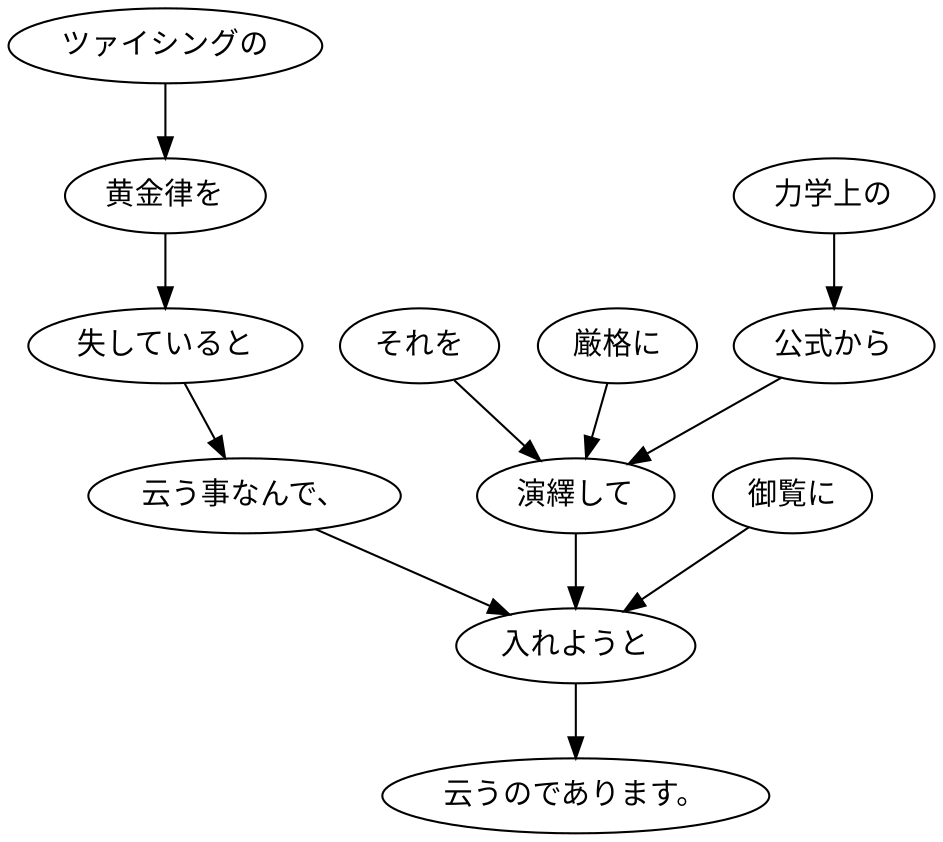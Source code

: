 digraph graph2010 {
	node0 [label="ツァイシングの"];
	node1 [label="黄金律を"];
	node2 [label="失していると"];
	node3 [label="云う事なんで、"];
	node4 [label="それを"];
	node5 [label="厳格に"];
	node6 [label="力学上の"];
	node7 [label="公式から"];
	node8 [label="演繹して"];
	node9 [label="御覧に"];
	node10 [label="入れようと"];
	node11 [label="云うのであります。"];
	node0 -> node1;
	node1 -> node2;
	node2 -> node3;
	node3 -> node10;
	node4 -> node8;
	node5 -> node8;
	node6 -> node7;
	node7 -> node8;
	node8 -> node10;
	node9 -> node10;
	node10 -> node11;
}
